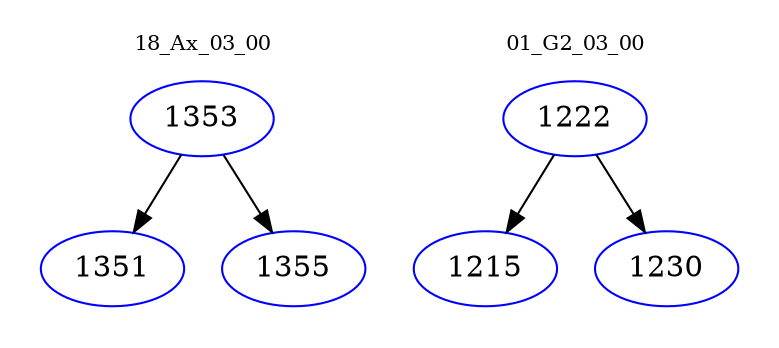 digraph{
subgraph cluster_0 {
color = white
label = "18_Ax_03_00";
fontsize=10;
T0_1353 [label="1353", color="blue"]
T0_1353 -> T0_1351 [color="black"]
T0_1351 [label="1351", color="blue"]
T0_1353 -> T0_1355 [color="black"]
T0_1355 [label="1355", color="blue"]
}
subgraph cluster_1 {
color = white
label = "01_G2_03_00";
fontsize=10;
T1_1222 [label="1222", color="blue"]
T1_1222 -> T1_1215 [color="black"]
T1_1215 [label="1215", color="blue"]
T1_1222 -> T1_1230 [color="black"]
T1_1230 [label="1230", color="blue"]
}
}
